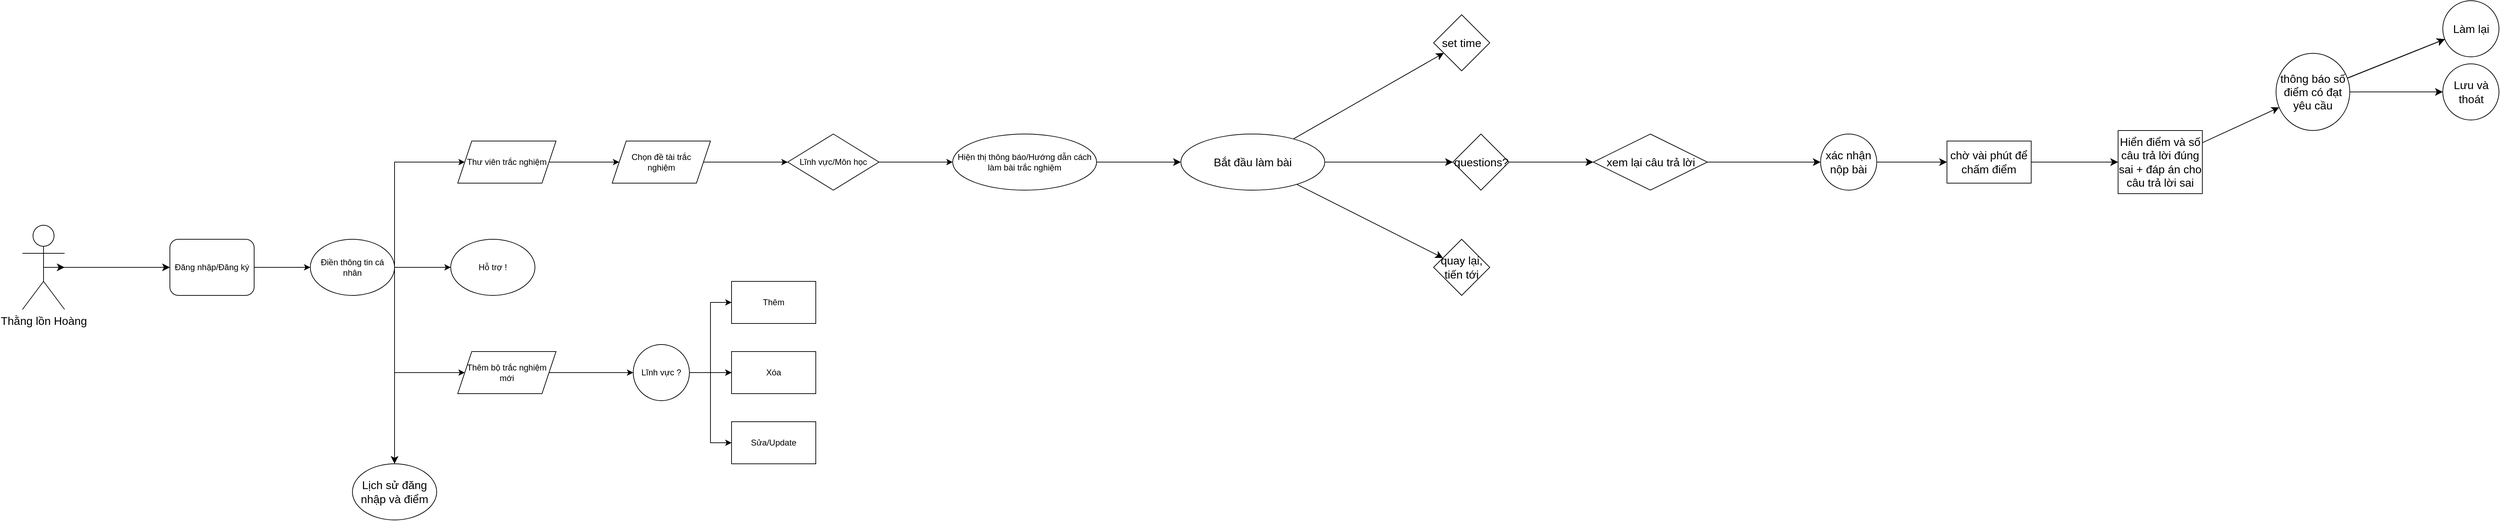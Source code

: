 <mxfile version="21.7.2" type="github">
  <diagram name="Trang-1" id="PsYrwI9fsZ6Q3PtYRu_c">
    <mxGraphModel dx="1628" dy="1533" grid="1" gridSize="10" guides="1" tooltips="1" connect="1" arrows="1" fold="1" page="1" pageScale="1" pageWidth="850" pageHeight="1100" math="0" shadow="0">
      <root>
        <mxCell id="0" />
        <mxCell id="1" parent="0" />
        <mxCell id="c23t6SocqqBq3Zf7pJmv-3" value="" style="edgeStyle=orthogonalEdgeStyle;rounded=0;orthogonalLoop=1;jettySize=auto;html=1;" parent="1" source="c23t6SocqqBq3Zf7pJmv-1" target="c23t6SocqqBq3Zf7pJmv-2" edge="1">
          <mxGeometry relative="1" as="geometry">
            <Array as="points">
              <mxPoint x="250" y="240" />
              <mxPoint x="250" y="240" />
            </Array>
          </mxGeometry>
        </mxCell>
        <mxCell id="c23t6SocqqBq3Zf7pJmv-1" value="Đăng nhập/Đăng ký" style="rounded=1;whiteSpace=wrap;html=1;" parent="1" vertex="1">
          <mxGeometry x="80" y="200" width="120" height="80" as="geometry" />
        </mxCell>
        <mxCell id="c23t6SocqqBq3Zf7pJmv-7" style="edgeStyle=orthogonalEdgeStyle;rounded=0;orthogonalLoop=1;jettySize=auto;html=1;exitX=1;exitY=0.5;exitDx=0;exitDy=0;entryX=0;entryY=0.5;entryDx=0;entryDy=0;" parent="1" source="c23t6SocqqBq3Zf7pJmv-2" target="c23t6SocqqBq3Zf7pJmv-5" edge="1">
          <mxGeometry relative="1" as="geometry">
            <Array as="points">
              <mxPoint x="400" y="90" />
            </Array>
          </mxGeometry>
        </mxCell>
        <mxCell id="c23t6SocqqBq3Zf7pJmv-9" style="edgeStyle=orthogonalEdgeStyle;rounded=0;orthogonalLoop=1;jettySize=auto;html=1;exitX=1;exitY=0.5;exitDx=0;exitDy=0;entryX=0;entryY=0.5;entryDx=0;entryDy=0;" parent="1" source="c23t6SocqqBq3Zf7pJmv-2" target="c23t6SocqqBq3Zf7pJmv-8" edge="1">
          <mxGeometry relative="1" as="geometry">
            <Array as="points">
              <mxPoint x="400" y="390" />
              <mxPoint x="500" y="390" />
            </Array>
          </mxGeometry>
        </mxCell>
        <mxCell id="c23t6SocqqBq3Zf7pJmv-15" value="" style="edgeStyle=orthogonalEdgeStyle;rounded=0;orthogonalLoop=1;jettySize=auto;html=1;" parent="1" source="c23t6SocqqBq3Zf7pJmv-2" target="c23t6SocqqBq3Zf7pJmv-14" edge="1">
          <mxGeometry relative="1" as="geometry" />
        </mxCell>
        <mxCell id="B52zoJM2g5wg4P-NGCnC-33" style="edgeStyle=none;curved=1;rounded=0;orthogonalLoop=1;jettySize=auto;html=1;exitX=1;exitY=0.5;exitDx=0;exitDy=0;fontSize=12;startSize=8;endSize=8;" edge="1" parent="1" source="c23t6SocqqBq3Zf7pJmv-2">
          <mxGeometry relative="1" as="geometry">
            <mxPoint x="400" y="520" as="targetPoint" />
          </mxGeometry>
        </mxCell>
        <mxCell id="c23t6SocqqBq3Zf7pJmv-2" value="Điền thông tin cá nhân" style="ellipse;whiteSpace=wrap;html=1;rounded=1;" parent="1" vertex="1">
          <mxGeometry x="280" y="200" width="120" height="80" as="geometry" />
        </mxCell>
        <mxCell id="c23t6SocqqBq3Zf7pJmv-11" value="" style="edgeStyle=orthogonalEdgeStyle;rounded=0;orthogonalLoop=1;jettySize=auto;html=1;" parent="1" source="c23t6SocqqBq3Zf7pJmv-5" target="c23t6SocqqBq3Zf7pJmv-10" edge="1">
          <mxGeometry relative="1" as="geometry" />
        </mxCell>
        <mxCell id="c23t6SocqqBq3Zf7pJmv-5" value="Thư viên trắc nghiệm" style="shape=parallelogram;perimeter=parallelogramPerimeter;whiteSpace=wrap;html=1;fixedSize=1;" parent="1" vertex="1">
          <mxGeometry x="490" y="60" width="140" height="60" as="geometry" />
        </mxCell>
        <mxCell id="c23t6SocqqBq3Zf7pJmv-13" value="" style="edgeStyle=orthogonalEdgeStyle;rounded=0;orthogonalLoop=1;jettySize=auto;html=1;" parent="1" source="c23t6SocqqBq3Zf7pJmv-8" target="c23t6SocqqBq3Zf7pJmv-12" edge="1">
          <mxGeometry relative="1" as="geometry" />
        </mxCell>
        <mxCell id="c23t6SocqqBq3Zf7pJmv-8" value="Thêm bộ trắc nghiệm&lt;br&gt;mới" style="shape=parallelogram;perimeter=parallelogramPerimeter;whiteSpace=wrap;html=1;fixedSize=1;" parent="1" vertex="1">
          <mxGeometry x="490" y="360" width="140" height="60" as="geometry" />
        </mxCell>
        <mxCell id="c23t6SocqqBq3Zf7pJmv-17" value="" style="edgeStyle=orthogonalEdgeStyle;rounded=0;orthogonalLoop=1;jettySize=auto;html=1;" parent="1" source="c23t6SocqqBq3Zf7pJmv-10" target="c23t6SocqqBq3Zf7pJmv-16" edge="1">
          <mxGeometry relative="1" as="geometry" />
        </mxCell>
        <mxCell id="c23t6SocqqBq3Zf7pJmv-10" value="Chọn đề tài trắc &lt;br&gt;nghiệm" style="shape=parallelogram;perimeter=parallelogramPerimeter;whiteSpace=wrap;html=1;fixedSize=1;" parent="1" vertex="1">
          <mxGeometry x="710" y="60" width="140" height="60" as="geometry" />
        </mxCell>
        <mxCell id="c23t6SocqqBq3Zf7pJmv-22" style="edgeStyle=orthogonalEdgeStyle;rounded=0;orthogonalLoop=1;jettySize=auto;html=1;exitX=1;exitY=0.5;exitDx=0;exitDy=0;entryX=0;entryY=0.5;entryDx=0;entryDy=0;" parent="1" source="c23t6SocqqBq3Zf7pJmv-12" target="c23t6SocqqBq3Zf7pJmv-20" edge="1">
          <mxGeometry relative="1" as="geometry" />
        </mxCell>
        <mxCell id="c23t6SocqqBq3Zf7pJmv-24" value="" style="edgeStyle=orthogonalEdgeStyle;rounded=0;orthogonalLoop=1;jettySize=auto;html=1;" parent="1" source="c23t6SocqqBq3Zf7pJmv-12" target="c23t6SocqqBq3Zf7pJmv-23" edge="1">
          <mxGeometry relative="1" as="geometry" />
        </mxCell>
        <mxCell id="c23t6SocqqBq3Zf7pJmv-25" value="" style="edgeStyle=orthogonalEdgeStyle;rounded=0;orthogonalLoop=1;jettySize=auto;html=1;" parent="1" source="c23t6SocqqBq3Zf7pJmv-12" target="c23t6SocqqBq3Zf7pJmv-23" edge="1">
          <mxGeometry relative="1" as="geometry" />
        </mxCell>
        <mxCell id="c23t6SocqqBq3Zf7pJmv-27" style="edgeStyle=orthogonalEdgeStyle;rounded=0;orthogonalLoop=1;jettySize=auto;html=1;exitX=1;exitY=0.5;exitDx=0;exitDy=0;entryX=0;entryY=0.5;entryDx=0;entryDy=0;" parent="1" source="c23t6SocqqBq3Zf7pJmv-12" target="c23t6SocqqBq3Zf7pJmv-26" edge="1">
          <mxGeometry relative="1" as="geometry" />
        </mxCell>
        <mxCell id="c23t6SocqqBq3Zf7pJmv-12" value="Lĩnh vực ?" style="ellipse;whiteSpace=wrap;html=1;" parent="1" vertex="1">
          <mxGeometry x="740" y="350" width="80" height="80" as="geometry" />
        </mxCell>
        <mxCell id="c23t6SocqqBq3Zf7pJmv-14" value="Hỗ trợ !" style="ellipse;whiteSpace=wrap;html=1;rounded=1;" parent="1" vertex="1">
          <mxGeometry x="480" y="200" width="120" height="80" as="geometry" />
        </mxCell>
        <mxCell id="c23t6SocqqBq3Zf7pJmv-19" value="" style="edgeStyle=orthogonalEdgeStyle;rounded=0;orthogonalLoop=1;jettySize=auto;html=1;" parent="1" source="c23t6SocqqBq3Zf7pJmv-16" target="c23t6SocqqBq3Zf7pJmv-18" edge="1">
          <mxGeometry relative="1" as="geometry" />
        </mxCell>
        <mxCell id="c23t6SocqqBq3Zf7pJmv-16" value="Lĩnh vực/Môn học" style="rhombus;whiteSpace=wrap;html=1;" parent="1" vertex="1">
          <mxGeometry x="960" y="50" width="130" height="80" as="geometry" />
        </mxCell>
        <mxCell id="B52zoJM2g5wg4P-NGCnC-2" value="" style="edgeStyle=none;curved=1;rounded=0;orthogonalLoop=1;jettySize=auto;html=1;fontSize=12;startSize=8;endSize=8;" edge="1" parent="1" source="c23t6SocqqBq3Zf7pJmv-18" target="B52zoJM2g5wg4P-NGCnC-1">
          <mxGeometry relative="1" as="geometry" />
        </mxCell>
        <mxCell id="c23t6SocqqBq3Zf7pJmv-18" value="Hiện thị thông báo/Hướng dẫn cách làm bài trắc nghiệm" style="ellipse;whiteSpace=wrap;html=1;" parent="1" vertex="1">
          <mxGeometry x="1195" y="50" width="205" height="80" as="geometry" />
        </mxCell>
        <mxCell id="c23t6SocqqBq3Zf7pJmv-20" value="Thêm" style="whiteSpace=wrap;html=1;" parent="1" vertex="1">
          <mxGeometry x="880" y="260" width="120" height="60" as="geometry" />
        </mxCell>
        <mxCell id="c23t6SocqqBq3Zf7pJmv-23" value="Xóa" style="whiteSpace=wrap;html=1;" parent="1" vertex="1">
          <mxGeometry x="880" y="360" width="120" height="60" as="geometry" />
        </mxCell>
        <mxCell id="c23t6SocqqBq3Zf7pJmv-26" value="Sửa/Update" style="whiteSpace=wrap;html=1;" parent="1" vertex="1">
          <mxGeometry x="880" y="460" width="120" height="60" as="geometry" />
        </mxCell>
        <mxCell id="B52zoJM2g5wg4P-NGCnC-4" value="" style="edgeStyle=none;curved=1;rounded=0;orthogonalLoop=1;jettySize=auto;html=1;fontSize=12;startSize=8;endSize=8;" edge="1" parent="1" source="B52zoJM2g5wg4P-NGCnC-1" target="B52zoJM2g5wg4P-NGCnC-3">
          <mxGeometry relative="1" as="geometry" />
        </mxCell>
        <mxCell id="B52zoJM2g5wg4P-NGCnC-6" value="" style="edgeStyle=none;curved=1;rounded=0;orthogonalLoop=1;jettySize=auto;html=1;fontSize=12;startSize=8;endSize=8;" edge="1" parent="1" source="B52zoJM2g5wg4P-NGCnC-1" target="B52zoJM2g5wg4P-NGCnC-5">
          <mxGeometry relative="1" as="geometry" />
        </mxCell>
        <mxCell id="B52zoJM2g5wg4P-NGCnC-10" value="" style="edgeStyle=none;curved=1;rounded=0;orthogonalLoop=1;jettySize=auto;html=1;fontSize=12;startSize=8;endSize=8;" edge="1" parent="1" source="B52zoJM2g5wg4P-NGCnC-1" target="B52zoJM2g5wg4P-NGCnC-9">
          <mxGeometry relative="1" as="geometry" />
        </mxCell>
        <mxCell id="B52zoJM2g5wg4P-NGCnC-1" value="&lt;font style=&quot;font-size: 16px;&quot;&gt;Bắt đầu làm bài&lt;/font&gt;" style="ellipse;whiteSpace=wrap;html=1;fontSize=16;" vertex="1" parent="1">
          <mxGeometry x="1520" y="50" width="205" height="80" as="geometry" />
        </mxCell>
        <mxCell id="B52zoJM2g5wg4P-NGCnC-3" value="set time" style="rhombus;whiteSpace=wrap;html=1;fontSize=16;" vertex="1" parent="1">
          <mxGeometry x="1880" y="-120" width="80" height="80" as="geometry" />
        </mxCell>
        <mxCell id="B52zoJM2g5wg4P-NGCnC-12" value="" style="edgeStyle=none;curved=1;rounded=0;orthogonalLoop=1;jettySize=auto;html=1;fontSize=12;startSize=8;endSize=8;" edge="1" parent="1" source="B52zoJM2g5wg4P-NGCnC-5" target="B52zoJM2g5wg4P-NGCnC-11">
          <mxGeometry relative="1" as="geometry" />
        </mxCell>
        <mxCell id="B52zoJM2g5wg4P-NGCnC-5" value="questions?" style="rhombus;whiteSpace=wrap;html=1;fontSize=16;" vertex="1" parent="1">
          <mxGeometry x="1907.5" y="50" width="80" height="80" as="geometry" />
        </mxCell>
        <mxCell id="B52zoJM2g5wg4P-NGCnC-9" value="quay lại, tiến tới" style="rhombus;whiteSpace=wrap;html=1;fontSize=16;" vertex="1" parent="1">
          <mxGeometry x="1880" y="200" width="80" height="80" as="geometry" />
        </mxCell>
        <mxCell id="B52zoJM2g5wg4P-NGCnC-14" value="" style="edgeStyle=none;curved=1;rounded=0;orthogonalLoop=1;jettySize=auto;html=1;fontSize=12;startSize=8;endSize=8;" edge="1" parent="1" source="B52zoJM2g5wg4P-NGCnC-11" target="B52zoJM2g5wg4P-NGCnC-13">
          <mxGeometry relative="1" as="geometry" />
        </mxCell>
        <mxCell id="B52zoJM2g5wg4P-NGCnC-11" value="xem lại câu trả lời" style="rhombus;whiteSpace=wrap;html=1;fontSize=16;" vertex="1" parent="1">
          <mxGeometry x="2107.5" y="50" width="162.5" height="80" as="geometry" />
        </mxCell>
        <mxCell id="B52zoJM2g5wg4P-NGCnC-16" value="" style="edgeStyle=none;curved=1;rounded=0;orthogonalLoop=1;jettySize=auto;html=1;fontSize=12;startSize=8;endSize=8;" edge="1" parent="1" source="B52zoJM2g5wg4P-NGCnC-13" target="B52zoJM2g5wg4P-NGCnC-15">
          <mxGeometry relative="1" as="geometry" />
        </mxCell>
        <mxCell id="B52zoJM2g5wg4P-NGCnC-13" value="xác nhận nộp bài" style="ellipse;whiteSpace=wrap;html=1;fontSize=16;" vertex="1" parent="1">
          <mxGeometry x="2431.25" y="50" width="80" height="80" as="geometry" />
        </mxCell>
        <mxCell id="B52zoJM2g5wg4P-NGCnC-18" value="" style="edgeStyle=none;curved=1;rounded=0;orthogonalLoop=1;jettySize=auto;html=1;fontSize=12;startSize=8;endSize=8;" edge="1" parent="1" source="B52zoJM2g5wg4P-NGCnC-15" target="B52zoJM2g5wg4P-NGCnC-17">
          <mxGeometry relative="1" as="geometry" />
        </mxCell>
        <mxCell id="B52zoJM2g5wg4P-NGCnC-15" value="chờ vài phút để chấm điểm" style="whiteSpace=wrap;html=1;fontSize=16;" vertex="1" parent="1">
          <mxGeometry x="2611.25" y="60" width="120" height="60" as="geometry" />
        </mxCell>
        <mxCell id="B52zoJM2g5wg4P-NGCnC-20" value="" style="edgeStyle=none;curved=1;rounded=0;orthogonalLoop=1;jettySize=auto;html=1;fontSize=12;startSize=8;endSize=8;" edge="1" parent="1" source="B52zoJM2g5wg4P-NGCnC-17" target="B52zoJM2g5wg4P-NGCnC-19">
          <mxGeometry relative="1" as="geometry" />
        </mxCell>
        <mxCell id="B52zoJM2g5wg4P-NGCnC-17" value="Hiển điểm và số câu trả lời đúng sai + đáp án cho câu trả lời sai" style="whiteSpace=wrap;html=1;fontSize=16;" vertex="1" parent="1">
          <mxGeometry x="2855" y="45" width="120" height="90" as="geometry" />
        </mxCell>
        <mxCell id="B52zoJM2g5wg4P-NGCnC-24" value="" style="edgeStyle=none;curved=1;rounded=0;orthogonalLoop=1;jettySize=auto;html=1;fontSize=12;startSize=8;endSize=8;" edge="1" parent="1" source="B52zoJM2g5wg4P-NGCnC-19" target="B52zoJM2g5wg4P-NGCnC-23">
          <mxGeometry relative="1" as="geometry" />
        </mxCell>
        <mxCell id="B52zoJM2g5wg4P-NGCnC-25" value="" style="edgeStyle=none;curved=1;rounded=0;orthogonalLoop=1;jettySize=auto;html=1;fontSize=12;startSize=8;endSize=8;" edge="1" parent="1" source="B52zoJM2g5wg4P-NGCnC-19" target="B52zoJM2g5wg4P-NGCnC-23">
          <mxGeometry relative="1" as="geometry" />
        </mxCell>
        <mxCell id="B52zoJM2g5wg4P-NGCnC-26" value="" style="edgeStyle=none;curved=1;rounded=0;orthogonalLoop=1;jettySize=auto;html=1;fontSize=12;startSize=8;endSize=8;" edge="1" parent="1" source="B52zoJM2g5wg4P-NGCnC-19" target="B52zoJM2g5wg4P-NGCnC-23">
          <mxGeometry relative="1" as="geometry" />
        </mxCell>
        <mxCell id="B52zoJM2g5wg4P-NGCnC-27" value="" style="edgeStyle=none;curved=1;rounded=0;orthogonalLoop=1;jettySize=auto;html=1;fontSize=12;startSize=8;endSize=8;" edge="1" parent="1" source="B52zoJM2g5wg4P-NGCnC-19" target="B52zoJM2g5wg4P-NGCnC-23">
          <mxGeometry relative="1" as="geometry" />
        </mxCell>
        <mxCell id="B52zoJM2g5wg4P-NGCnC-29" value="" style="edgeStyle=none;curved=1;rounded=0;orthogonalLoop=1;jettySize=auto;html=1;fontSize=12;startSize=8;endSize=8;" edge="1" parent="1" source="B52zoJM2g5wg4P-NGCnC-19" target="B52zoJM2g5wg4P-NGCnC-28">
          <mxGeometry relative="1" as="geometry" />
        </mxCell>
        <mxCell id="B52zoJM2g5wg4P-NGCnC-19" value="thông báo số điểm có đạt yêu cầu" style="ellipse;whiteSpace=wrap;html=1;fontSize=16;" vertex="1" parent="1">
          <mxGeometry x="3080" y="-65" width="105" height="110" as="geometry" />
        </mxCell>
        <mxCell id="B52zoJM2g5wg4P-NGCnC-23" value="Làm lại" style="ellipse;whiteSpace=wrap;html=1;fontSize=16;" vertex="1" parent="1">
          <mxGeometry x="3317.5" y="-140" width="80" height="80" as="geometry" />
        </mxCell>
        <mxCell id="B52zoJM2g5wg4P-NGCnC-28" value="Lưu và thoát" style="ellipse;whiteSpace=wrap;html=1;fontSize=16;" vertex="1" parent="1">
          <mxGeometry x="3317.5" y="-50" width="80" height="80" as="geometry" />
        </mxCell>
        <mxCell id="B52zoJM2g5wg4P-NGCnC-31" style="edgeStyle=none;curved=1;rounded=0;orthogonalLoop=1;jettySize=auto;html=1;exitX=0.5;exitY=0.5;exitDx=0;exitDy=0;exitPerimeter=0;entryX=0;entryY=0.5;entryDx=0;entryDy=0;fontSize=12;startSize=8;endSize=8;" edge="1" parent="1" source="B52zoJM2g5wg4P-NGCnC-30" target="c23t6SocqqBq3Zf7pJmv-1">
          <mxGeometry relative="1" as="geometry" />
        </mxCell>
        <mxCell id="B52zoJM2g5wg4P-NGCnC-30" value="Thằng lồn Hoàng" style="shape=umlActor;verticalLabelPosition=bottom;verticalAlign=top;html=1;outlineConnect=0;fontSize=16;" vertex="1" parent="1">
          <mxGeometry x="-130" y="180" width="60" height="120" as="geometry" />
        </mxCell>
        <mxCell id="B52zoJM2g5wg4P-NGCnC-32" style="edgeStyle=none;curved=1;rounded=0;orthogonalLoop=1;jettySize=auto;html=1;exitX=0.5;exitY=0.5;exitDx=0;exitDy=0;exitPerimeter=0;fontSize=12;startSize=8;endSize=8;" edge="1" parent="1" source="B52zoJM2g5wg4P-NGCnC-30" target="B52zoJM2g5wg4P-NGCnC-30">
          <mxGeometry relative="1" as="geometry" />
        </mxCell>
        <mxCell id="B52zoJM2g5wg4P-NGCnC-34" value="Lịch sử đăng nhập và điểm" style="ellipse;whiteSpace=wrap;html=1;fontSize=16;" vertex="1" parent="1">
          <mxGeometry x="340" y="520" width="120" height="80" as="geometry" />
        </mxCell>
      </root>
    </mxGraphModel>
  </diagram>
</mxfile>

